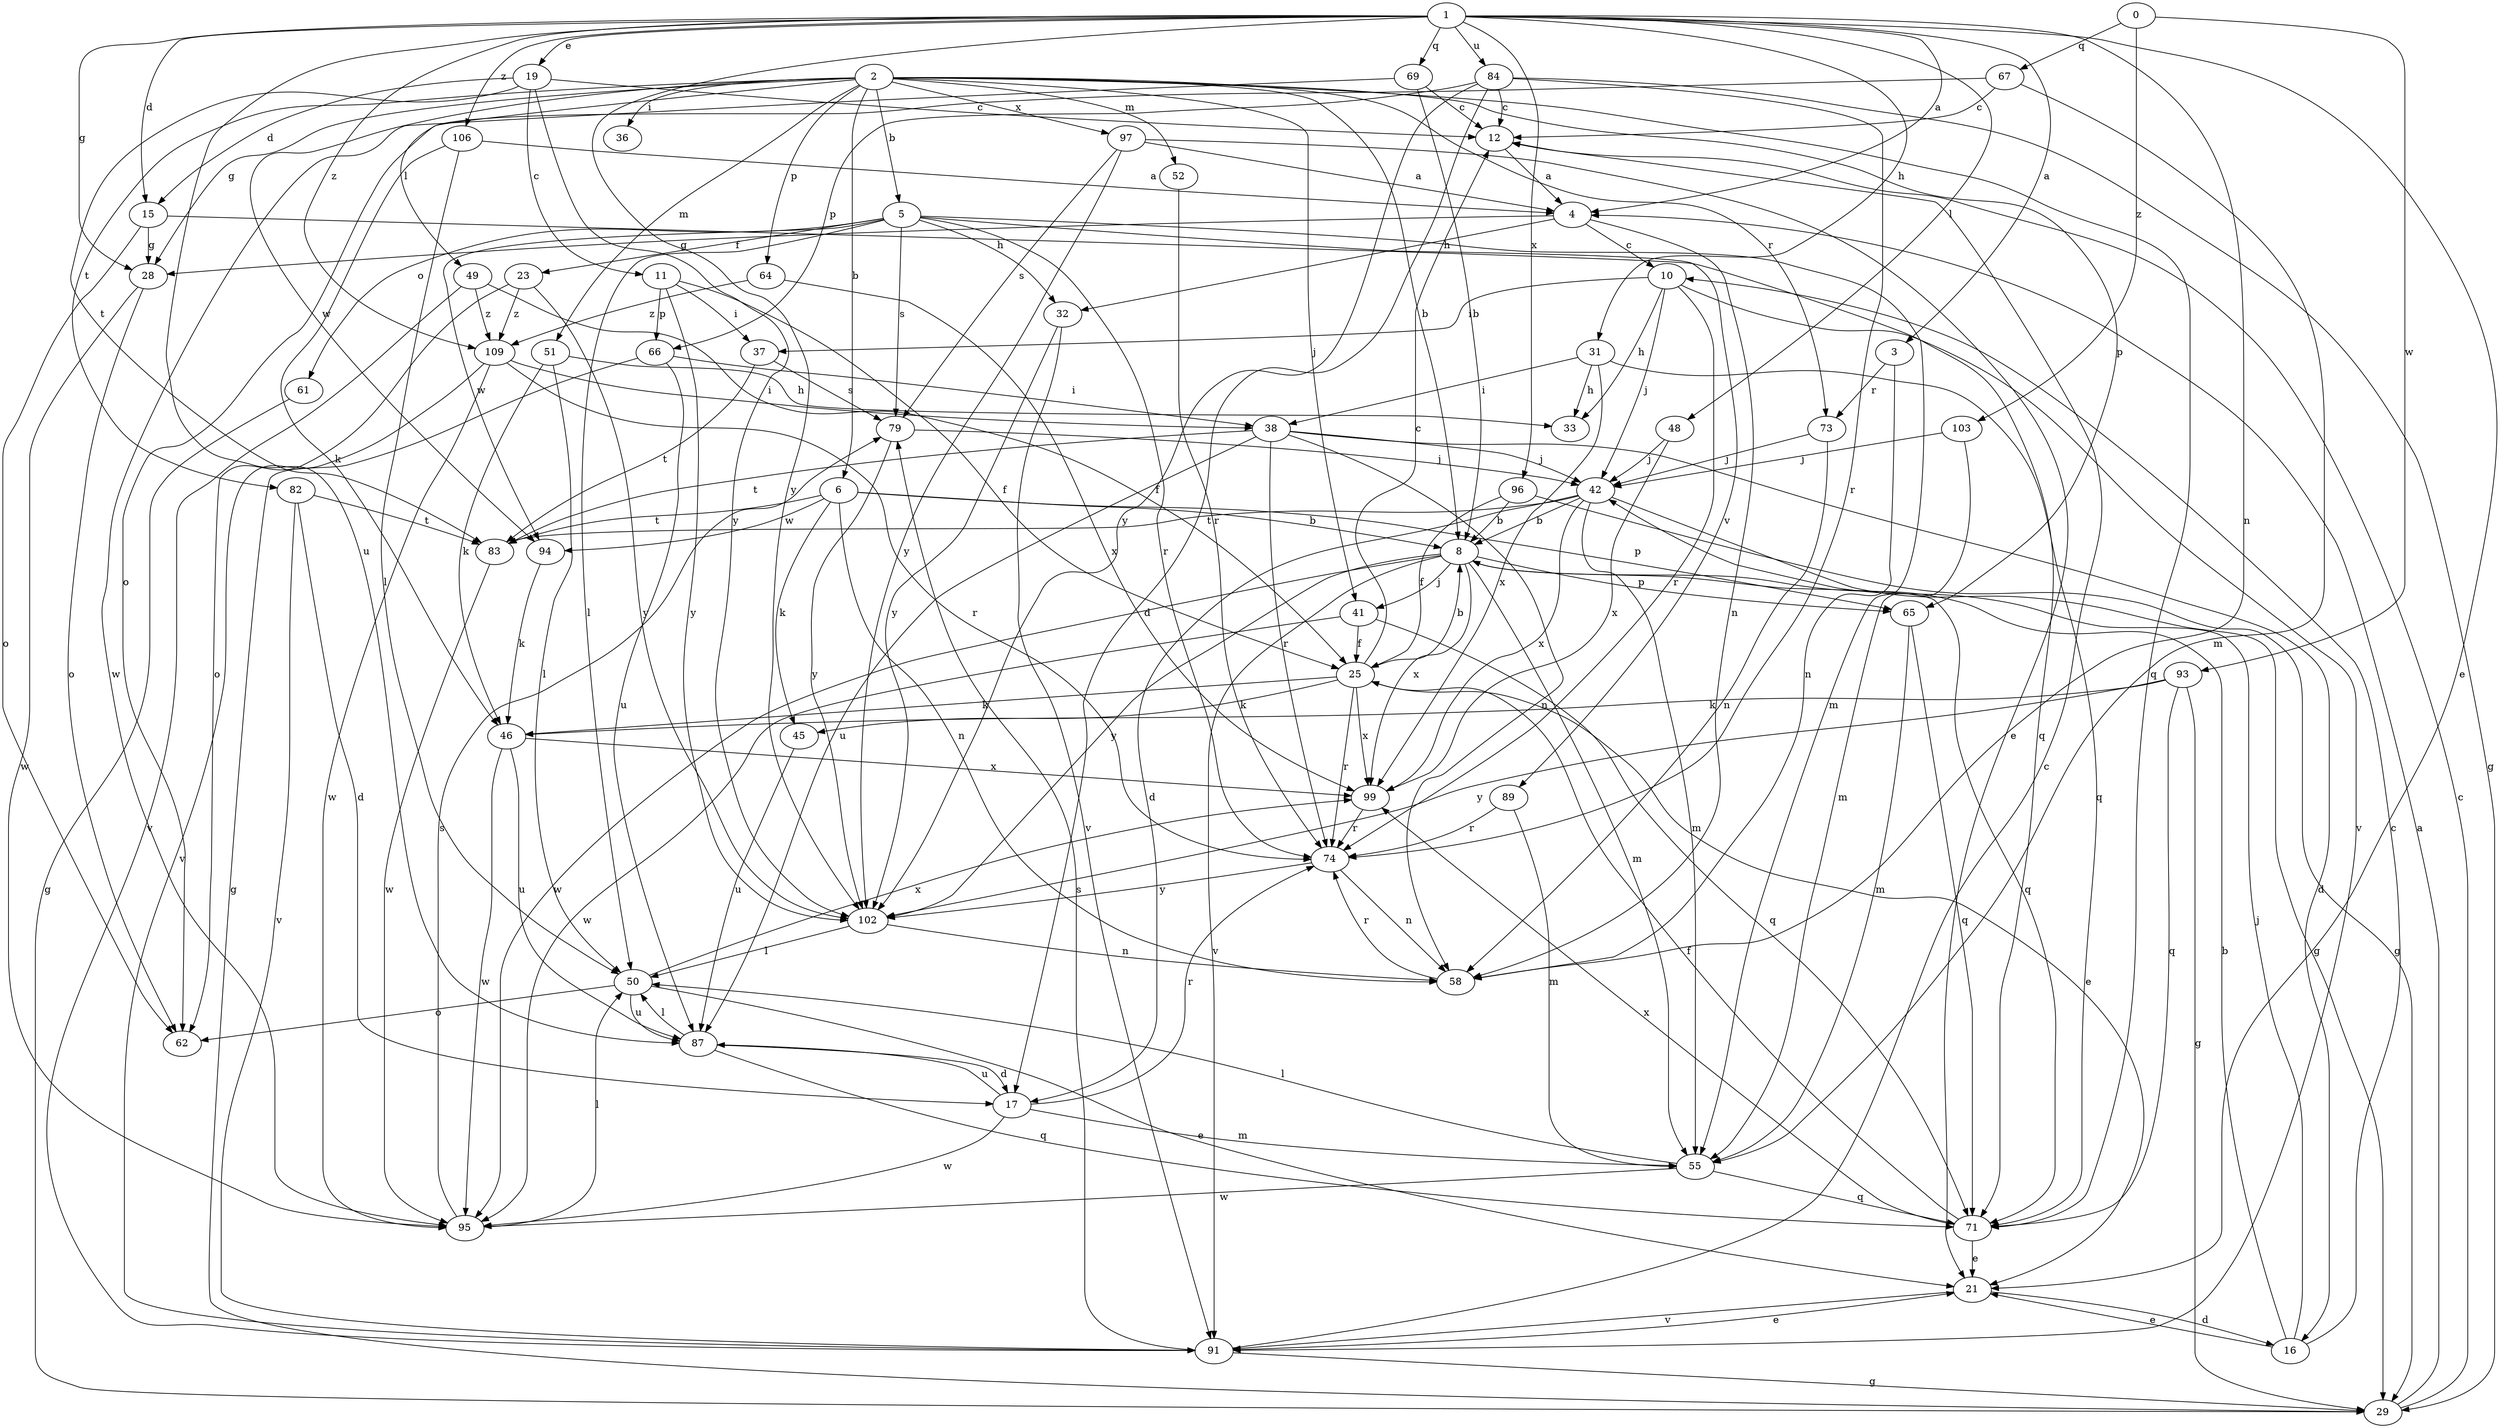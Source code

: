 strict digraph  {
0;
1;
2;
3;
4;
5;
6;
8;
10;
11;
12;
15;
16;
17;
19;
21;
23;
25;
28;
29;
31;
32;
33;
36;
37;
38;
41;
42;
45;
46;
48;
49;
50;
51;
52;
55;
58;
61;
62;
64;
65;
66;
67;
69;
71;
73;
74;
79;
82;
83;
84;
87;
89;
91;
93;
94;
95;
96;
97;
99;
102;
103;
106;
109;
0 -> 67  [label=q];
0 -> 93  [label=w];
0 -> 103  [label=z];
1 -> 3  [label=a];
1 -> 4  [label=a];
1 -> 15  [label=d];
1 -> 19  [label=e];
1 -> 21  [label=e];
1 -> 28  [label=g];
1 -> 31  [label=h];
1 -> 48  [label=l];
1 -> 58  [label=n];
1 -> 69  [label=q];
1 -> 84  [label=u];
1 -> 87  [label=u];
1 -> 96  [label=x];
1 -> 102  [label=y];
1 -> 106  [label=z];
1 -> 109  [label=z];
2 -> 5  [label=b];
2 -> 6  [label=b];
2 -> 8  [label=b];
2 -> 28  [label=g];
2 -> 36  [label=i];
2 -> 41  [label=j];
2 -> 49  [label=l];
2 -> 51  [label=m];
2 -> 52  [label=m];
2 -> 64  [label=p];
2 -> 65  [label=p];
2 -> 71  [label=q];
2 -> 73  [label=r];
2 -> 82  [label=t];
2 -> 94  [label=w];
2 -> 97  [label=x];
3 -> 58  [label=n];
3 -> 73  [label=r];
4 -> 10  [label=c];
4 -> 28  [label=g];
4 -> 32  [label=h];
4 -> 58  [label=n];
5 -> 23  [label=f];
5 -> 32  [label=h];
5 -> 50  [label=l];
5 -> 55  [label=m];
5 -> 61  [label=o];
5 -> 74  [label=r];
5 -> 79  [label=s];
5 -> 89  [label=v];
5 -> 94  [label=w];
6 -> 8  [label=b];
6 -> 45  [label=k];
6 -> 58  [label=n];
6 -> 65  [label=p];
6 -> 83  [label=t];
6 -> 94  [label=w];
8 -> 41  [label=j];
8 -> 55  [label=m];
8 -> 65  [label=p];
8 -> 71  [label=q];
8 -> 91  [label=v];
8 -> 95  [label=w];
8 -> 99  [label=x];
8 -> 102  [label=y];
10 -> 33  [label=h];
10 -> 37  [label=i];
10 -> 42  [label=j];
10 -> 74  [label=r];
10 -> 91  [label=v];
11 -> 25  [label=f];
11 -> 37  [label=i];
11 -> 66  [label=p];
11 -> 102  [label=y];
12 -> 4  [label=a];
15 -> 28  [label=g];
15 -> 62  [label=o];
15 -> 71  [label=q];
16 -> 8  [label=b];
16 -> 10  [label=c];
16 -> 21  [label=e];
16 -> 42  [label=j];
17 -> 55  [label=m];
17 -> 74  [label=r];
17 -> 87  [label=u];
17 -> 95  [label=w];
19 -> 11  [label=c];
19 -> 12  [label=c];
19 -> 15  [label=d];
19 -> 83  [label=t];
19 -> 102  [label=y];
21 -> 16  [label=d];
21 -> 91  [label=v];
23 -> 62  [label=o];
23 -> 102  [label=y];
23 -> 109  [label=z];
25 -> 8  [label=b];
25 -> 12  [label=c];
25 -> 21  [label=e];
25 -> 45  [label=k];
25 -> 46  [label=k];
25 -> 74  [label=r];
25 -> 99  [label=x];
28 -> 62  [label=o];
28 -> 95  [label=w];
29 -> 4  [label=a];
29 -> 12  [label=c];
31 -> 33  [label=h];
31 -> 38  [label=i];
31 -> 71  [label=q];
31 -> 99  [label=x];
32 -> 91  [label=v];
32 -> 102  [label=y];
37 -> 79  [label=s];
37 -> 83  [label=t];
38 -> 16  [label=d];
38 -> 42  [label=j];
38 -> 58  [label=n];
38 -> 74  [label=r];
38 -> 83  [label=t];
38 -> 87  [label=u];
41 -> 25  [label=f];
41 -> 71  [label=q];
41 -> 95  [label=w];
42 -> 8  [label=b];
42 -> 17  [label=d];
42 -> 29  [label=g];
42 -> 55  [label=m];
42 -> 83  [label=t];
42 -> 99  [label=x];
45 -> 87  [label=u];
46 -> 87  [label=u];
46 -> 95  [label=w];
46 -> 99  [label=x];
48 -> 42  [label=j];
48 -> 99  [label=x];
49 -> 25  [label=f];
49 -> 91  [label=v];
49 -> 109  [label=z];
50 -> 21  [label=e];
50 -> 62  [label=o];
50 -> 87  [label=u];
50 -> 99  [label=x];
51 -> 33  [label=h];
51 -> 46  [label=k];
51 -> 50  [label=l];
52 -> 74  [label=r];
55 -> 50  [label=l];
55 -> 71  [label=q];
55 -> 95  [label=w];
58 -> 74  [label=r];
61 -> 29  [label=g];
64 -> 99  [label=x];
64 -> 109  [label=z];
65 -> 55  [label=m];
65 -> 71  [label=q];
66 -> 29  [label=g];
66 -> 38  [label=i];
66 -> 87  [label=u];
67 -> 12  [label=c];
67 -> 55  [label=m];
67 -> 62  [label=o];
69 -> 8  [label=b];
69 -> 12  [label=c];
69 -> 95  [label=w];
71 -> 21  [label=e];
71 -> 25  [label=f];
71 -> 99  [label=x];
73 -> 42  [label=j];
73 -> 58  [label=n];
74 -> 58  [label=n];
74 -> 102  [label=y];
79 -> 42  [label=j];
79 -> 102  [label=y];
82 -> 17  [label=d];
82 -> 83  [label=t];
82 -> 91  [label=v];
83 -> 95  [label=w];
84 -> 12  [label=c];
84 -> 17  [label=d];
84 -> 29  [label=g];
84 -> 66  [label=p];
84 -> 74  [label=r];
84 -> 102  [label=y];
87 -> 17  [label=d];
87 -> 50  [label=l];
87 -> 71  [label=q];
89 -> 55  [label=m];
89 -> 74  [label=r];
91 -> 12  [label=c];
91 -> 21  [label=e];
91 -> 29  [label=g];
91 -> 79  [label=s];
93 -> 29  [label=g];
93 -> 46  [label=k];
93 -> 71  [label=q];
93 -> 102  [label=y];
94 -> 46  [label=k];
95 -> 50  [label=l];
95 -> 79  [label=s];
96 -> 8  [label=b];
96 -> 25  [label=f];
96 -> 29  [label=g];
97 -> 4  [label=a];
97 -> 21  [label=e];
97 -> 79  [label=s];
97 -> 102  [label=y];
99 -> 74  [label=r];
102 -> 50  [label=l];
102 -> 58  [label=n];
103 -> 42  [label=j];
103 -> 55  [label=m];
106 -> 4  [label=a];
106 -> 46  [label=k];
106 -> 50  [label=l];
109 -> 38  [label=i];
109 -> 74  [label=r];
109 -> 91  [label=v];
109 -> 95  [label=w];
}
